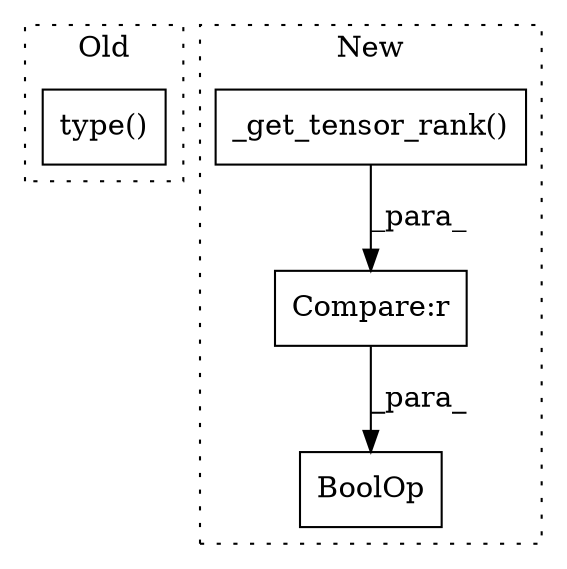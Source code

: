 digraph G {
subgraph cluster0 {
1 [label="type()" a="75" s="9731" l="11" shape="box"];
label = "Old";
style="dotted";
}
subgraph cluster1 {
2 [label="BoolOp" a="72" s="9765" l="30" shape="box"];
3 [label="Compare:r" a="40" s="9765" l="16" shape="box"];
4 [label="_get_tensor_rank()" a="75" s="9726,9756" l="26,1" shape="box"];
label = "New";
style="dotted";
}
3 -> 2 [label="_para_"];
4 -> 3 [label="_para_"];
}